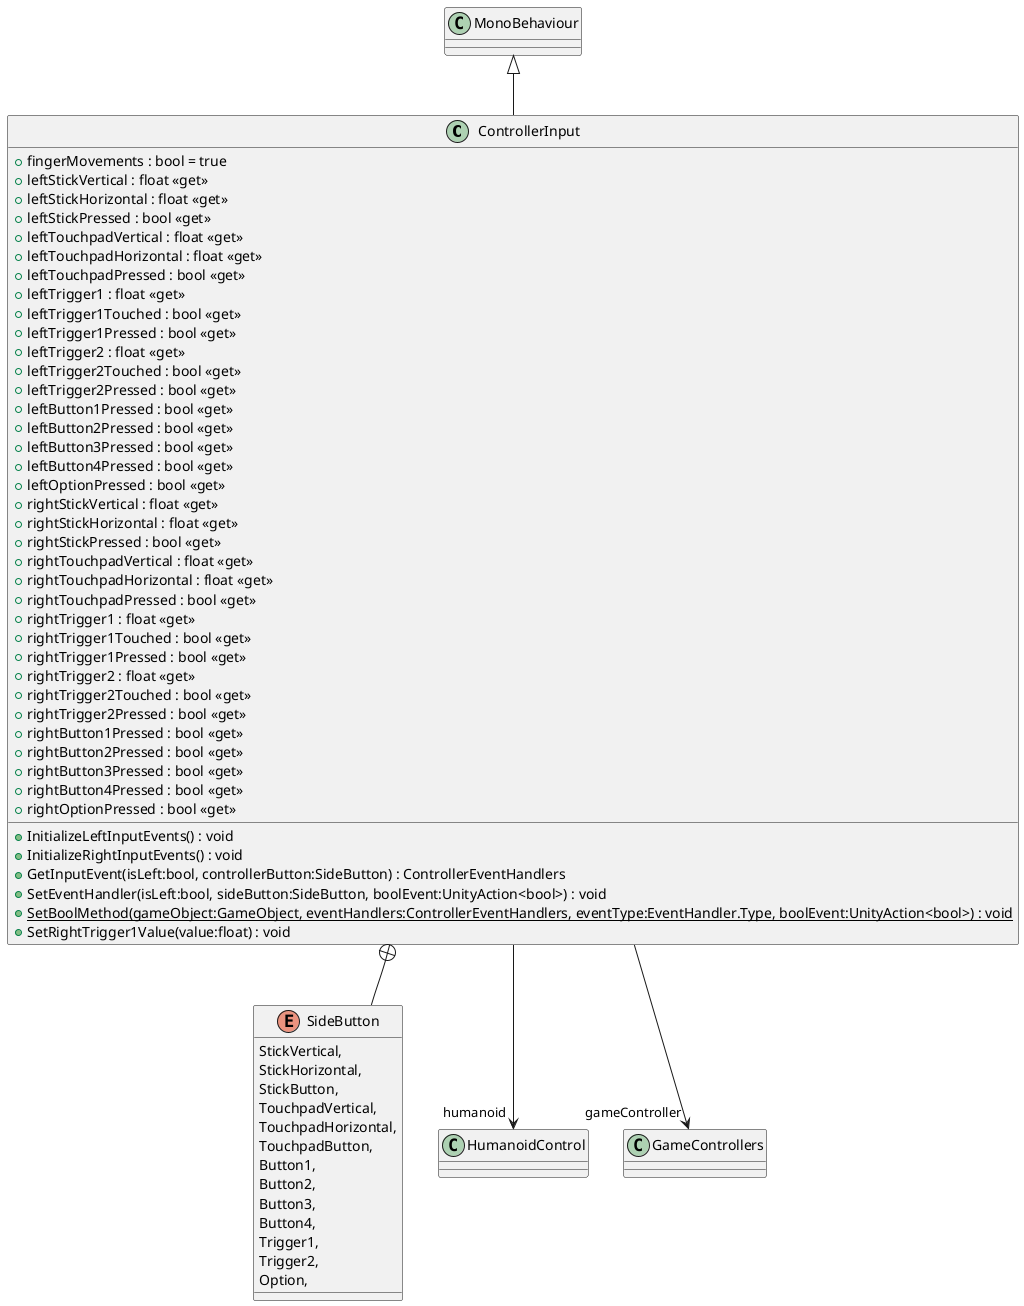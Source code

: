 @startuml
class ControllerInput {
    + fingerMovements : bool = true
    + leftStickVertical : float <<get>>
    + leftStickHorizontal : float <<get>>
    + leftStickPressed : bool <<get>>
    + leftTouchpadVertical : float <<get>>
    + leftTouchpadHorizontal : float <<get>>
    + leftTouchpadPressed : bool <<get>>
    + leftTrigger1 : float <<get>>
    + leftTrigger1Touched : bool <<get>>
    + leftTrigger1Pressed : bool <<get>>
    + leftTrigger2 : float <<get>>
    + leftTrigger2Touched : bool <<get>>
    + leftTrigger2Pressed : bool <<get>>
    + leftButton1Pressed : bool <<get>>
    + leftButton2Pressed : bool <<get>>
    + leftButton3Pressed : bool <<get>>
    + leftButton4Pressed : bool <<get>>
    + leftOptionPressed : bool <<get>>
    + rightStickVertical : float <<get>>
    + rightStickHorizontal : float <<get>>
    + rightStickPressed : bool <<get>>
    + rightTouchpadVertical : float <<get>>
    + rightTouchpadHorizontal : float <<get>>
    + rightTouchpadPressed : bool <<get>>
    + rightTrigger1 : float <<get>>
    + rightTrigger1Touched : bool <<get>>
    + rightTrigger1Pressed : bool <<get>>
    + rightTrigger2 : float <<get>>
    + rightTrigger2Touched : bool <<get>>
    + rightTrigger2Pressed : bool <<get>>
    + rightButton1Pressed : bool <<get>>
    + rightButton2Pressed : bool <<get>>
    + rightButton3Pressed : bool <<get>>
    + rightButton4Pressed : bool <<get>>
    + rightOptionPressed : bool <<get>>
    + InitializeLeftInputEvents() : void
    + InitializeRightInputEvents() : void
    + GetInputEvent(isLeft:bool, controllerButton:SideButton) : ControllerEventHandlers
    + SetEventHandler(isLeft:bool, sideButton:SideButton, boolEvent:UnityAction<bool>) : void
    + {static} SetBoolMethod(gameObject:GameObject, eventHandlers:ControllerEventHandlers, eventType:EventHandler.Type, boolEvent:UnityAction<bool>) : void
    + SetRightTrigger1Value(value:float) : void
}
enum SideButton {
    StickVertical,
    StickHorizontal,
    StickButton,
    TouchpadVertical,
    TouchpadHorizontal,
    TouchpadButton,
    Button1,
    Button2,
    Button3,
    Button4,
    Trigger1,
    Trigger2,
    Option,
}
MonoBehaviour <|-- ControllerInput
ControllerInput --> "humanoid" HumanoidControl
ControllerInput --> "gameController" GameControllers
ControllerInput +-- SideButton
@enduml
